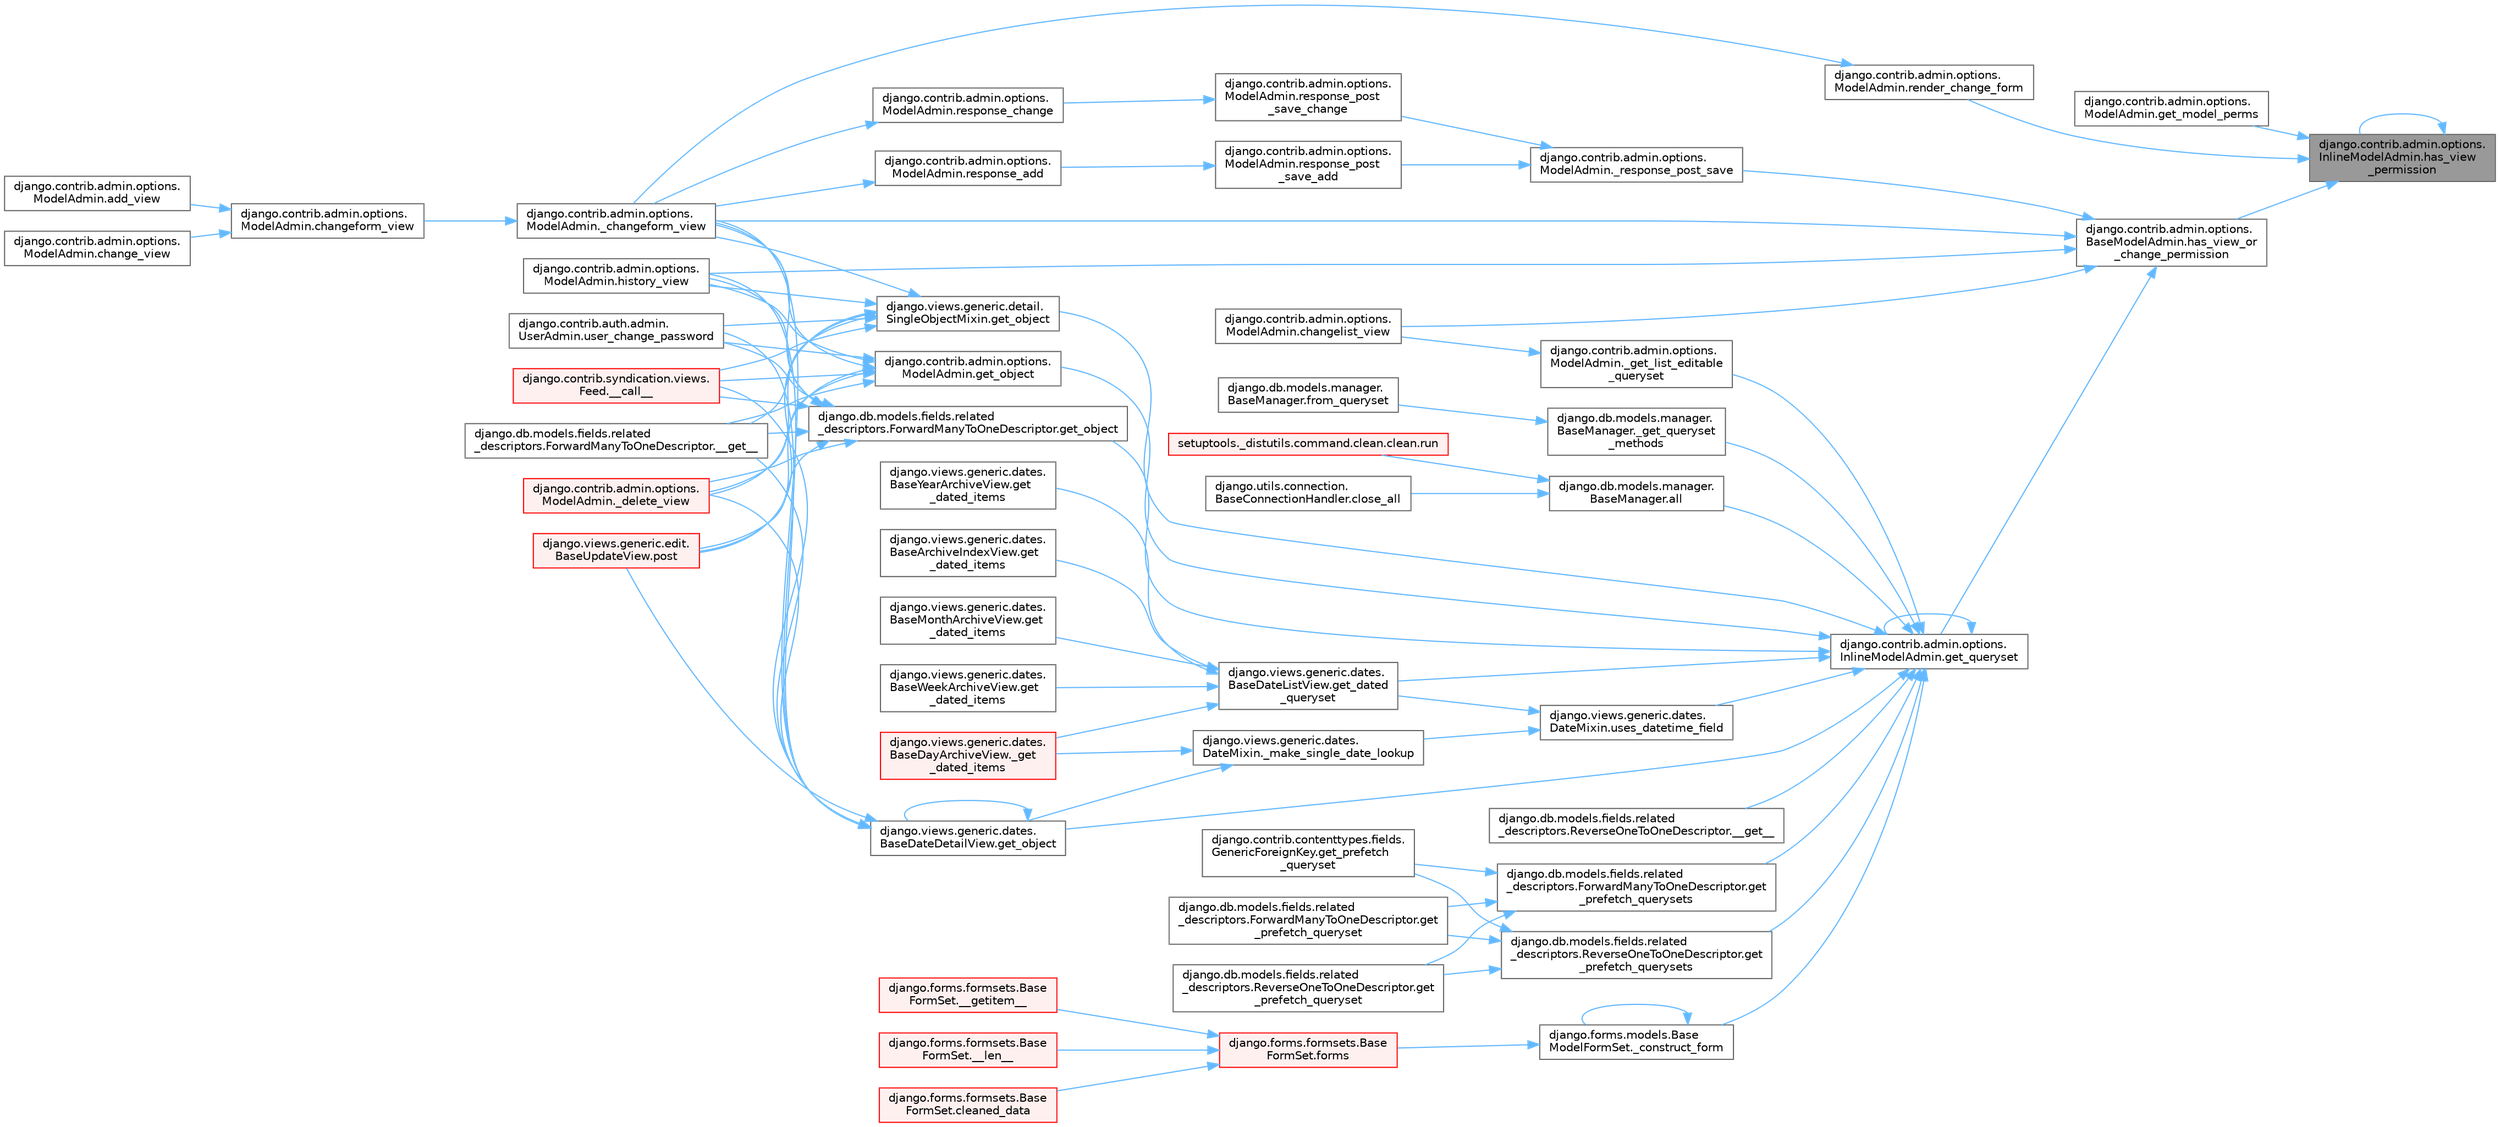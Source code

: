 digraph "django.contrib.admin.options.InlineModelAdmin.has_view_permission"
{
 // LATEX_PDF_SIZE
  bgcolor="transparent";
  edge [fontname=Helvetica,fontsize=10,labelfontname=Helvetica,labelfontsize=10];
  node [fontname=Helvetica,fontsize=10,shape=box,height=0.2,width=0.4];
  rankdir="RL";
  Node1 [id="Node000001",label="django.contrib.admin.options.\lInlineModelAdmin.has_view\l_permission",height=0.2,width=0.4,color="gray40", fillcolor="grey60", style="filled", fontcolor="black",tooltip=" "];
  Node1 -> Node2 [id="edge1_Node000001_Node000002",dir="back",color="steelblue1",style="solid",tooltip=" "];
  Node2 [id="Node000002",label="django.contrib.admin.options.\lModelAdmin.get_model_perms",height=0.2,width=0.4,color="grey40", fillcolor="white", style="filled",URL="$classdjango_1_1contrib_1_1admin_1_1options_1_1_model_admin.html#a7743f078ef78ac9b8a3395d4b2e47401",tooltip=" "];
  Node1 -> Node3 [id="edge2_Node000001_Node000003",dir="back",color="steelblue1",style="solid",tooltip=" "];
  Node3 [id="Node000003",label="django.contrib.admin.options.\lBaseModelAdmin.has_view_or\l_change_permission",height=0.2,width=0.4,color="grey40", fillcolor="white", style="filled",URL="$classdjango_1_1contrib_1_1admin_1_1options_1_1_base_model_admin.html#a218c5fb68fadfcf6e8e49172ad1d317c",tooltip=" "];
  Node3 -> Node4 [id="edge3_Node000003_Node000004",dir="back",color="steelblue1",style="solid",tooltip=" "];
  Node4 [id="Node000004",label="django.contrib.admin.options.\lModelAdmin._changeform_view",height=0.2,width=0.4,color="grey40", fillcolor="white", style="filled",URL="$classdjango_1_1contrib_1_1admin_1_1options_1_1_model_admin.html#a06082f9f8128d66a16cda8098c673dae",tooltip=" "];
  Node4 -> Node5 [id="edge4_Node000004_Node000005",dir="back",color="steelblue1",style="solid",tooltip=" "];
  Node5 [id="Node000005",label="django.contrib.admin.options.\lModelAdmin.changeform_view",height=0.2,width=0.4,color="grey40", fillcolor="white", style="filled",URL="$classdjango_1_1contrib_1_1admin_1_1options_1_1_model_admin.html#ac91e54453f9d73e9e12ad8dd8f138225",tooltip=" "];
  Node5 -> Node6 [id="edge5_Node000005_Node000006",dir="back",color="steelblue1",style="solid",tooltip=" "];
  Node6 [id="Node000006",label="django.contrib.admin.options.\lModelAdmin.add_view",height=0.2,width=0.4,color="grey40", fillcolor="white", style="filled",URL="$classdjango_1_1contrib_1_1admin_1_1options_1_1_model_admin.html#adaac8707f61a7e4993842f98f466edcf",tooltip=" "];
  Node5 -> Node7 [id="edge6_Node000005_Node000007",dir="back",color="steelblue1",style="solid",tooltip=" "];
  Node7 [id="Node000007",label="django.contrib.admin.options.\lModelAdmin.change_view",height=0.2,width=0.4,color="grey40", fillcolor="white", style="filled",URL="$classdjango_1_1contrib_1_1admin_1_1options_1_1_model_admin.html#a96abcd3295983666fd7978775d1c18cb",tooltip=" "];
  Node3 -> Node8 [id="edge7_Node000003_Node000008",dir="back",color="steelblue1",style="solid",tooltip=" "];
  Node8 [id="Node000008",label="django.contrib.admin.options.\lModelAdmin._response_post_save",height=0.2,width=0.4,color="grey40", fillcolor="white", style="filled",URL="$classdjango_1_1contrib_1_1admin_1_1options_1_1_model_admin.html#a1c885d22adb6b2cb20a5ad8969f63339",tooltip=" "];
  Node8 -> Node9 [id="edge8_Node000008_Node000009",dir="back",color="steelblue1",style="solid",tooltip=" "];
  Node9 [id="Node000009",label="django.contrib.admin.options.\lModelAdmin.response_post\l_save_add",height=0.2,width=0.4,color="grey40", fillcolor="white", style="filled",URL="$classdjango_1_1contrib_1_1admin_1_1options_1_1_model_admin.html#acb45c4ec3813010ef86c336499b3dadd",tooltip=" "];
  Node9 -> Node10 [id="edge9_Node000009_Node000010",dir="back",color="steelblue1",style="solid",tooltip=" "];
  Node10 [id="Node000010",label="django.contrib.admin.options.\lModelAdmin.response_add",height=0.2,width=0.4,color="grey40", fillcolor="white", style="filled",URL="$classdjango_1_1contrib_1_1admin_1_1options_1_1_model_admin.html#a1aa8884d9088a097877c29a6abea1640",tooltip=" "];
  Node10 -> Node4 [id="edge10_Node000010_Node000004",dir="back",color="steelblue1",style="solid",tooltip=" "];
  Node8 -> Node11 [id="edge11_Node000008_Node000011",dir="back",color="steelblue1",style="solid",tooltip=" "];
  Node11 [id="Node000011",label="django.contrib.admin.options.\lModelAdmin.response_post\l_save_change",height=0.2,width=0.4,color="grey40", fillcolor="white", style="filled",URL="$classdjango_1_1contrib_1_1admin_1_1options_1_1_model_admin.html#aa3db6ab07132bc8931b07b2a7da11a55",tooltip=" "];
  Node11 -> Node12 [id="edge12_Node000011_Node000012",dir="back",color="steelblue1",style="solid",tooltip=" "];
  Node12 [id="Node000012",label="django.contrib.admin.options.\lModelAdmin.response_change",height=0.2,width=0.4,color="grey40", fillcolor="white", style="filled",URL="$classdjango_1_1contrib_1_1admin_1_1options_1_1_model_admin.html#add50441458d2c08bed7e26115a4df89c",tooltip=" "];
  Node12 -> Node4 [id="edge13_Node000012_Node000004",dir="back",color="steelblue1",style="solid",tooltip=" "];
  Node3 -> Node13 [id="edge14_Node000003_Node000013",dir="back",color="steelblue1",style="solid",tooltip=" "];
  Node13 [id="Node000013",label="django.contrib.admin.options.\lModelAdmin.changelist_view",height=0.2,width=0.4,color="grey40", fillcolor="white", style="filled",URL="$classdjango_1_1contrib_1_1admin_1_1options_1_1_model_admin.html#af5f3d8010317ded7325e649561a4d909",tooltip=" "];
  Node3 -> Node14 [id="edge15_Node000003_Node000014",dir="back",color="steelblue1",style="solid",tooltip=" "];
  Node14 [id="Node000014",label="django.contrib.admin.options.\lInlineModelAdmin.get_queryset",height=0.2,width=0.4,color="grey40", fillcolor="white", style="filled",URL="$classdjango_1_1contrib_1_1admin_1_1options_1_1_inline_model_admin.html#a9248f5d82a336087e911b7ebc8729ffd",tooltip=" "];
  Node14 -> Node15 [id="edge16_Node000014_Node000015",dir="back",color="steelblue1",style="solid",tooltip=" "];
  Node15 [id="Node000015",label="django.db.models.fields.related\l_descriptors.ReverseOneToOneDescriptor.__get__",height=0.2,width=0.4,color="grey40", fillcolor="white", style="filled",URL="$classdjango_1_1db_1_1models_1_1fields_1_1related__descriptors_1_1_reverse_one_to_one_descriptor.html#ad62c522f9bb4b91174a3437b3f978f6b",tooltip=" "];
  Node14 -> Node16 [id="edge17_Node000014_Node000016",dir="back",color="steelblue1",style="solid",tooltip=" "];
  Node16 [id="Node000016",label="django.forms.models.Base\lModelFormSet._construct_form",height=0.2,width=0.4,color="grey40", fillcolor="white", style="filled",URL="$classdjango_1_1forms_1_1models_1_1_base_model_form_set.html#a2318f52c4f2963f7674c8e15e2f3c324",tooltip=" "];
  Node16 -> Node16 [id="edge18_Node000016_Node000016",dir="back",color="steelblue1",style="solid",tooltip=" "];
  Node16 -> Node17 [id="edge19_Node000016_Node000017",dir="back",color="steelblue1",style="solid",tooltip=" "];
  Node17 [id="Node000017",label="django.forms.formsets.Base\lFormSet.forms",height=0.2,width=0.4,color="red", fillcolor="#FFF0F0", style="filled",URL="$classdjango_1_1forms_1_1formsets_1_1_base_form_set.html#a398234150267aa3c6dceaa20a7a507f1",tooltip=" "];
  Node17 -> Node18 [id="edge20_Node000017_Node000018",dir="back",color="steelblue1",style="solid",tooltip=" "];
  Node18 [id="Node000018",label="django.forms.formsets.Base\lFormSet.__getitem__",height=0.2,width=0.4,color="red", fillcolor="#FFF0F0", style="filled",URL="$classdjango_1_1forms_1_1formsets_1_1_base_form_set.html#a3ed6460d03a41c30d519e9170d0a17cc",tooltip=" "];
  Node17 -> Node3184 [id="edge21_Node000017_Node003184",dir="back",color="steelblue1",style="solid",tooltip=" "];
  Node3184 [id="Node003184",label="django.forms.formsets.Base\lFormSet.__len__",height=0.2,width=0.4,color="red", fillcolor="#FFF0F0", style="filled",URL="$classdjango_1_1forms_1_1formsets_1_1_base_form_set.html#aa8c1dfbddcb29c04ad7bf814137b3c36",tooltip=" "];
  Node17 -> Node1777 [id="edge22_Node000017_Node001777",dir="back",color="steelblue1",style="solid",tooltip=" "];
  Node1777 [id="Node001777",label="django.forms.formsets.Base\lFormSet.cleaned_data",height=0.2,width=0.4,color="red", fillcolor="#FFF0F0", style="filled",URL="$classdjango_1_1forms_1_1formsets_1_1_base_form_set.html#ae51d85dd3faa160668adba372c4e87f7",tooltip=" "];
  Node14 -> Node2743 [id="edge23_Node000014_Node002743",dir="back",color="steelblue1",style="solid",tooltip=" "];
  Node2743 [id="Node002743",label="django.contrib.admin.options.\lModelAdmin._get_list_editable\l_queryset",height=0.2,width=0.4,color="grey40", fillcolor="white", style="filled",URL="$classdjango_1_1contrib_1_1admin_1_1options_1_1_model_admin.html#ae453d8065f838cd81cab58bc5797fd99",tooltip=" "];
  Node2743 -> Node13 [id="edge24_Node002743_Node000013",dir="back",color="steelblue1",style="solid",tooltip=" "];
  Node14 -> Node2744 [id="edge25_Node000014_Node002744",dir="back",color="steelblue1",style="solid",tooltip=" "];
  Node2744 [id="Node002744",label="django.db.models.manager.\lBaseManager._get_queryset\l_methods",height=0.2,width=0.4,color="grey40", fillcolor="white", style="filled",URL="$classdjango_1_1db_1_1models_1_1manager_1_1_base_manager.html#a7ef7be0dacbeaa96e518c225b954d2c4",tooltip=" "];
  Node2744 -> Node2745 [id="edge26_Node002744_Node002745",dir="back",color="steelblue1",style="solid",tooltip=" "];
  Node2745 [id="Node002745",label="django.db.models.manager.\lBaseManager.from_queryset",height=0.2,width=0.4,color="grey40", fillcolor="white", style="filled",URL="$classdjango_1_1db_1_1models_1_1manager_1_1_base_manager.html#a539a31c3e4714b562c785d374a2dbc9b",tooltip=" "];
  Node14 -> Node2746 [id="edge27_Node000014_Node002746",dir="back",color="steelblue1",style="solid",tooltip=" "];
  Node2746 [id="Node002746",label="django.db.models.manager.\lBaseManager.all",height=0.2,width=0.4,color="grey40", fillcolor="white", style="filled",URL="$classdjango_1_1db_1_1models_1_1manager_1_1_base_manager.html#a348dacddedfc163dc130f6c2620869b0",tooltip=" "];
  Node2746 -> Node2747 [id="edge28_Node002746_Node002747",dir="back",color="steelblue1",style="solid",tooltip=" "];
  Node2747 [id="Node002747",label="django.utils.connection.\lBaseConnectionHandler.close_all",height=0.2,width=0.4,color="grey40", fillcolor="white", style="filled",URL="$classdjango_1_1utils_1_1connection_1_1_base_connection_handler.html#a2dbd9163239e828581c41273647476dc",tooltip=" "];
  Node2746 -> Node2748 [id="edge29_Node002746_Node002748",dir="back",color="steelblue1",style="solid",tooltip=" "];
  Node2748 [id="Node002748",label="setuptools._distutils.command.clean.clean.run",height=0.2,width=0.4,color="red", fillcolor="#FFF0F0", style="filled",URL="$classsetuptools_1_1__distutils_1_1command_1_1clean_1_1clean.html#a578cf5beb91399cf9f10329bcd7e0dd5",tooltip=" "];
  Node14 -> Node2749 [id="edge30_Node000014_Node002749",dir="back",color="steelblue1",style="solid",tooltip=" "];
  Node2749 [id="Node002749",label="django.views.generic.dates.\lBaseDateListView.get_dated\l_queryset",height=0.2,width=0.4,color="grey40", fillcolor="white", style="filled",URL="$classdjango_1_1views_1_1generic_1_1dates_1_1_base_date_list_view.html#ad97300c63f99eef4ed95aa9d8f73520b",tooltip=" "];
  Node2749 -> Node2750 [id="edge31_Node002749_Node002750",dir="back",color="steelblue1",style="solid",tooltip=" "];
  Node2750 [id="Node002750",label="django.views.generic.dates.\lBaseDayArchiveView._get\l_dated_items",height=0.2,width=0.4,color="red", fillcolor="#FFF0F0", style="filled",URL="$classdjango_1_1views_1_1generic_1_1dates_1_1_base_day_archive_view.html#a3ca193a0859b2fbe8f0ae162272652f8",tooltip=" "];
  Node2749 -> Node2753 [id="edge32_Node002749_Node002753",dir="back",color="steelblue1",style="solid",tooltip=" "];
  Node2753 [id="Node002753",label="django.views.generic.dates.\lBaseArchiveIndexView.get\l_dated_items",height=0.2,width=0.4,color="grey40", fillcolor="white", style="filled",URL="$classdjango_1_1views_1_1generic_1_1dates_1_1_base_archive_index_view.html#ab9794c8a807f2b820629179ebfc41e2c",tooltip=" "];
  Node2749 -> Node2754 [id="edge33_Node002749_Node002754",dir="back",color="steelblue1",style="solid",tooltip=" "];
  Node2754 [id="Node002754",label="django.views.generic.dates.\lBaseMonthArchiveView.get\l_dated_items",height=0.2,width=0.4,color="grey40", fillcolor="white", style="filled",URL="$classdjango_1_1views_1_1generic_1_1dates_1_1_base_month_archive_view.html#ae62ad9b839e3904bd2162b5e92b6d02d",tooltip=" "];
  Node2749 -> Node2755 [id="edge34_Node002749_Node002755",dir="back",color="steelblue1",style="solid",tooltip=" "];
  Node2755 [id="Node002755",label="django.views.generic.dates.\lBaseWeekArchiveView.get\l_dated_items",height=0.2,width=0.4,color="grey40", fillcolor="white", style="filled",URL="$classdjango_1_1views_1_1generic_1_1dates_1_1_base_week_archive_view.html#a4217000f6b9b08cbc97f6b079ad98ea5",tooltip=" "];
  Node2749 -> Node2756 [id="edge35_Node002749_Node002756",dir="back",color="steelblue1",style="solid",tooltip=" "];
  Node2756 [id="Node002756",label="django.views.generic.dates.\lBaseYearArchiveView.get\l_dated_items",height=0.2,width=0.4,color="grey40", fillcolor="white", style="filled",URL="$classdjango_1_1views_1_1generic_1_1dates_1_1_base_year_archive_view.html#af1e2e3364ceacb5fd46eef85345ee94a",tooltip=" "];
  Node14 -> Node2757 [id="edge36_Node000014_Node002757",dir="back",color="steelblue1",style="solid",tooltip=" "];
  Node2757 [id="Node002757",label="django.contrib.admin.options.\lModelAdmin.get_object",height=0.2,width=0.4,color="grey40", fillcolor="white", style="filled",URL="$classdjango_1_1contrib_1_1admin_1_1options_1_1_model_admin.html#ac7b9acc5607b931a130f004f73adcc6c",tooltip=" "];
  Node2757 -> Node1917 [id="edge37_Node002757_Node001917",dir="back",color="steelblue1",style="solid",tooltip=" "];
  Node1917 [id="Node001917",label="django.contrib.syndication.views.\lFeed.__call__",height=0.2,width=0.4,color="red", fillcolor="#FFF0F0", style="filled",URL="$classdjango_1_1contrib_1_1syndication_1_1views_1_1_feed.html#ac7a9680a1b709d8eb37ae3c6ce000220",tooltip=" "];
  Node2757 -> Node1330 [id="edge38_Node002757_Node001330",dir="back",color="steelblue1",style="solid",tooltip=" "];
  Node1330 [id="Node001330",label="django.db.models.fields.related\l_descriptors.ForwardManyToOneDescriptor.__get__",height=0.2,width=0.4,color="grey40", fillcolor="white", style="filled",URL="$classdjango_1_1db_1_1models_1_1fields_1_1related__descriptors_1_1_forward_many_to_one_descriptor.html#a52832880c8df770ce001c0b0bb51e64d",tooltip=" "];
  Node2757 -> Node4 [id="edge39_Node002757_Node000004",dir="back",color="steelblue1",style="solid",tooltip=" "];
  Node2757 -> Node198 [id="edge40_Node002757_Node000198",dir="back",color="steelblue1",style="solid",tooltip=" "];
  Node198 [id="Node000198",label="django.contrib.admin.options.\lModelAdmin._delete_view",height=0.2,width=0.4,color="red", fillcolor="#FFF0F0", style="filled",URL="$classdjango_1_1contrib_1_1admin_1_1options_1_1_model_admin.html#a227a18e24751790170d555523ab15e93",tooltip=" "];
  Node2757 -> Node2707 [id="edge41_Node002757_Node002707",dir="back",color="steelblue1",style="solid",tooltip=" "];
  Node2707 [id="Node002707",label="django.contrib.admin.options.\lModelAdmin.history_view",height=0.2,width=0.4,color="grey40", fillcolor="white", style="filled",URL="$classdjango_1_1contrib_1_1admin_1_1options_1_1_model_admin.html#aaa87a68789f637fa6682c1daf2a4bda8",tooltip=" "];
  Node2757 -> Node2708 [id="edge42_Node002757_Node002708",dir="back",color="steelblue1",style="solid",tooltip=" "];
  Node2708 [id="Node002708",label="django.views.generic.edit.\lBaseUpdateView.post",height=0.2,width=0.4,color="red", fillcolor="#FFF0F0", style="filled",URL="$classdjango_1_1views_1_1generic_1_1edit_1_1_base_update_view.html#abb9e5510c9d5b54425f0874940f45d73",tooltip=" "];
  Node2757 -> Node2709 [id="edge43_Node002757_Node002709",dir="back",color="steelblue1",style="solid",tooltip=" "];
  Node2709 [id="Node002709",label="django.contrib.auth.admin.\lUserAdmin.user_change_password",height=0.2,width=0.4,color="grey40", fillcolor="white", style="filled",URL="$classdjango_1_1contrib_1_1auth_1_1admin_1_1_user_admin.html#a65ccab8e46b966ac28d5b117abf0d5f5",tooltip=" "];
  Node14 -> Node2706 [id="edge44_Node000014_Node002706",dir="back",color="steelblue1",style="solid",tooltip=" "];
  Node2706 [id="Node002706",label="django.db.models.fields.related\l_descriptors.ForwardManyToOneDescriptor.get_object",height=0.2,width=0.4,color="grey40", fillcolor="white", style="filled",URL="$classdjango_1_1db_1_1models_1_1fields_1_1related__descriptors_1_1_forward_many_to_one_descriptor.html#a53e30c8b305a3998dd43c1e6357e4bc4",tooltip=" "];
  Node2706 -> Node1917 [id="edge45_Node002706_Node001917",dir="back",color="steelblue1",style="solid",tooltip=" "];
  Node2706 -> Node1330 [id="edge46_Node002706_Node001330",dir="back",color="steelblue1",style="solid",tooltip=" "];
  Node2706 -> Node4 [id="edge47_Node002706_Node000004",dir="back",color="steelblue1",style="solid",tooltip=" "];
  Node2706 -> Node198 [id="edge48_Node002706_Node000198",dir="back",color="steelblue1",style="solid",tooltip=" "];
  Node2706 -> Node2707 [id="edge49_Node002706_Node002707",dir="back",color="steelblue1",style="solid",tooltip=" "];
  Node2706 -> Node2708 [id="edge50_Node002706_Node002708",dir="back",color="steelblue1",style="solid",tooltip=" "];
  Node2706 -> Node2709 [id="edge51_Node002706_Node002709",dir="back",color="steelblue1",style="solid",tooltip=" "];
  Node14 -> Node2758 [id="edge52_Node000014_Node002758",dir="back",color="steelblue1",style="solid",tooltip=" "];
  Node2758 [id="Node002758",label="django.views.generic.dates.\lBaseDateDetailView.get_object",height=0.2,width=0.4,color="grey40", fillcolor="white", style="filled",URL="$classdjango_1_1views_1_1generic_1_1dates_1_1_base_date_detail_view.html#a7c08557dbbb8af87ec6f8fab884e6f5e",tooltip=" "];
  Node2758 -> Node1917 [id="edge53_Node002758_Node001917",dir="back",color="steelblue1",style="solid",tooltip=" "];
  Node2758 -> Node1330 [id="edge54_Node002758_Node001330",dir="back",color="steelblue1",style="solid",tooltip=" "];
  Node2758 -> Node4 [id="edge55_Node002758_Node000004",dir="back",color="steelblue1",style="solid",tooltip=" "];
  Node2758 -> Node198 [id="edge56_Node002758_Node000198",dir="back",color="steelblue1",style="solid",tooltip=" "];
  Node2758 -> Node2758 [id="edge57_Node002758_Node002758",dir="back",color="steelblue1",style="solid",tooltip=" "];
  Node2758 -> Node2707 [id="edge58_Node002758_Node002707",dir="back",color="steelblue1",style="solid",tooltip=" "];
  Node2758 -> Node2708 [id="edge59_Node002758_Node002708",dir="back",color="steelblue1",style="solid",tooltip=" "];
  Node2758 -> Node2709 [id="edge60_Node002758_Node002709",dir="back",color="steelblue1",style="solid",tooltip=" "];
  Node14 -> Node2759 [id="edge61_Node000014_Node002759",dir="back",color="steelblue1",style="solid",tooltip=" "];
  Node2759 [id="Node002759",label="django.views.generic.detail.\lSingleObjectMixin.get_object",height=0.2,width=0.4,color="grey40", fillcolor="white", style="filled",URL="$classdjango_1_1views_1_1generic_1_1detail_1_1_single_object_mixin.html#ab853f97e997d069a858d4bb5e93092ad",tooltip=" "];
  Node2759 -> Node1917 [id="edge62_Node002759_Node001917",dir="back",color="steelblue1",style="solid",tooltip=" "];
  Node2759 -> Node1330 [id="edge63_Node002759_Node001330",dir="back",color="steelblue1",style="solid",tooltip=" "];
  Node2759 -> Node4 [id="edge64_Node002759_Node000004",dir="back",color="steelblue1",style="solid",tooltip=" "];
  Node2759 -> Node198 [id="edge65_Node002759_Node000198",dir="back",color="steelblue1",style="solid",tooltip=" "];
  Node2759 -> Node2707 [id="edge66_Node002759_Node002707",dir="back",color="steelblue1",style="solid",tooltip=" "];
  Node2759 -> Node2708 [id="edge67_Node002759_Node002708",dir="back",color="steelblue1",style="solid",tooltip=" "];
  Node2759 -> Node2709 [id="edge68_Node002759_Node002709",dir="back",color="steelblue1",style="solid",tooltip=" "];
  Node14 -> Node2741 [id="edge69_Node000014_Node002741",dir="back",color="steelblue1",style="solid",tooltip=" "];
  Node2741 [id="Node002741",label="django.db.models.fields.related\l_descriptors.ForwardManyToOneDescriptor.get\l_prefetch_querysets",height=0.2,width=0.4,color="grey40", fillcolor="white", style="filled",URL="$classdjango_1_1db_1_1models_1_1fields_1_1related__descriptors_1_1_forward_many_to_one_descriptor.html#a9838765ed5b0cd8063af62a3590596b3",tooltip=" "];
  Node2741 -> Node1874 [id="edge70_Node002741_Node001874",dir="back",color="steelblue1",style="solid",tooltip=" "];
  Node1874 [id="Node001874",label="django.contrib.contenttypes.fields.\lGenericForeignKey.get_prefetch\l_queryset",height=0.2,width=0.4,color="grey40", fillcolor="white", style="filled",URL="$classdjango_1_1contrib_1_1contenttypes_1_1fields_1_1_generic_foreign_key.html#aa09b3d5eafa2b68470982bc3cf3659fc",tooltip=" "];
  Node2741 -> Node1875 [id="edge71_Node002741_Node001875",dir="back",color="steelblue1",style="solid",tooltip=" "];
  Node1875 [id="Node001875",label="django.db.models.fields.related\l_descriptors.ForwardManyToOneDescriptor.get\l_prefetch_queryset",height=0.2,width=0.4,color="grey40", fillcolor="white", style="filled",URL="$classdjango_1_1db_1_1models_1_1fields_1_1related__descriptors_1_1_forward_many_to_one_descriptor.html#ab871be551ae57402ab078fb38cd128e4",tooltip=" "];
  Node2741 -> Node1876 [id="edge72_Node002741_Node001876",dir="back",color="steelblue1",style="solid",tooltip=" "];
  Node1876 [id="Node001876",label="django.db.models.fields.related\l_descriptors.ReverseOneToOneDescriptor.get\l_prefetch_queryset",height=0.2,width=0.4,color="grey40", fillcolor="white", style="filled",URL="$classdjango_1_1db_1_1models_1_1fields_1_1related__descriptors_1_1_reverse_one_to_one_descriptor.html#a5fec42b068cab3281971bfb0595b7172",tooltip=" "];
  Node14 -> Node2760 [id="edge73_Node000014_Node002760",dir="back",color="steelblue1",style="solid",tooltip=" "];
  Node2760 [id="Node002760",label="django.db.models.fields.related\l_descriptors.ReverseOneToOneDescriptor.get\l_prefetch_querysets",height=0.2,width=0.4,color="grey40", fillcolor="white", style="filled",URL="$classdjango_1_1db_1_1models_1_1fields_1_1related__descriptors_1_1_reverse_one_to_one_descriptor.html#a32881d523d9f0158510fcd0eaaa5e2a7",tooltip=" "];
  Node2760 -> Node1874 [id="edge74_Node002760_Node001874",dir="back",color="steelblue1",style="solid",tooltip=" "];
  Node2760 -> Node1875 [id="edge75_Node002760_Node001875",dir="back",color="steelblue1",style="solid",tooltip=" "];
  Node2760 -> Node1876 [id="edge76_Node002760_Node001876",dir="back",color="steelblue1",style="solid",tooltip=" "];
  Node14 -> Node14 [id="edge77_Node000014_Node000014",dir="back",color="steelblue1",style="solid",tooltip=" "];
  Node14 -> Node2761 [id="edge78_Node000014_Node002761",dir="back",color="steelblue1",style="solid",tooltip=" "];
  Node2761 [id="Node002761",label="django.views.generic.dates.\lDateMixin.uses_datetime_field",height=0.2,width=0.4,color="grey40", fillcolor="white", style="filled",URL="$classdjango_1_1views_1_1generic_1_1dates_1_1_date_mixin.html#a1fb37f57858e32a16ec5b6328ae68adb",tooltip=" "];
  Node2761 -> Node2762 [id="edge79_Node002761_Node002762",dir="back",color="steelblue1",style="solid",tooltip=" "];
  Node2762 [id="Node002762",label="django.views.generic.dates.\lDateMixin._make_single_date_lookup",height=0.2,width=0.4,color="grey40", fillcolor="white", style="filled",URL="$classdjango_1_1views_1_1generic_1_1dates_1_1_date_mixin.html#ac17fc80d601666765dd9751d4b5e065d",tooltip=" "];
  Node2762 -> Node2750 [id="edge80_Node002762_Node002750",dir="back",color="steelblue1",style="solid",tooltip=" "];
  Node2762 -> Node2758 [id="edge81_Node002762_Node002758",dir="back",color="steelblue1",style="solid",tooltip=" "];
  Node2761 -> Node2749 [id="edge82_Node002761_Node002749",dir="back",color="steelblue1",style="solid",tooltip=" "];
  Node3 -> Node2707 [id="edge83_Node000003_Node002707",dir="back",color="steelblue1",style="solid",tooltip=" "];
  Node1 -> Node1 [id="edge84_Node000001_Node000001",dir="back",color="steelblue1",style="solid",tooltip=" "];
  Node1 -> Node3187 [id="edge85_Node000001_Node003187",dir="back",color="steelblue1",style="solid",tooltip=" "];
  Node3187 [id="Node003187",label="django.contrib.admin.options.\lModelAdmin.render_change_form",height=0.2,width=0.4,color="grey40", fillcolor="white", style="filled",URL="$classdjango_1_1contrib_1_1admin_1_1options_1_1_model_admin.html#af25242736fea4a61d08cc2d99bfa901a",tooltip=" "];
  Node3187 -> Node4 [id="edge86_Node003187_Node000004",dir="back",color="steelblue1",style="solid",tooltip=" "];
}
